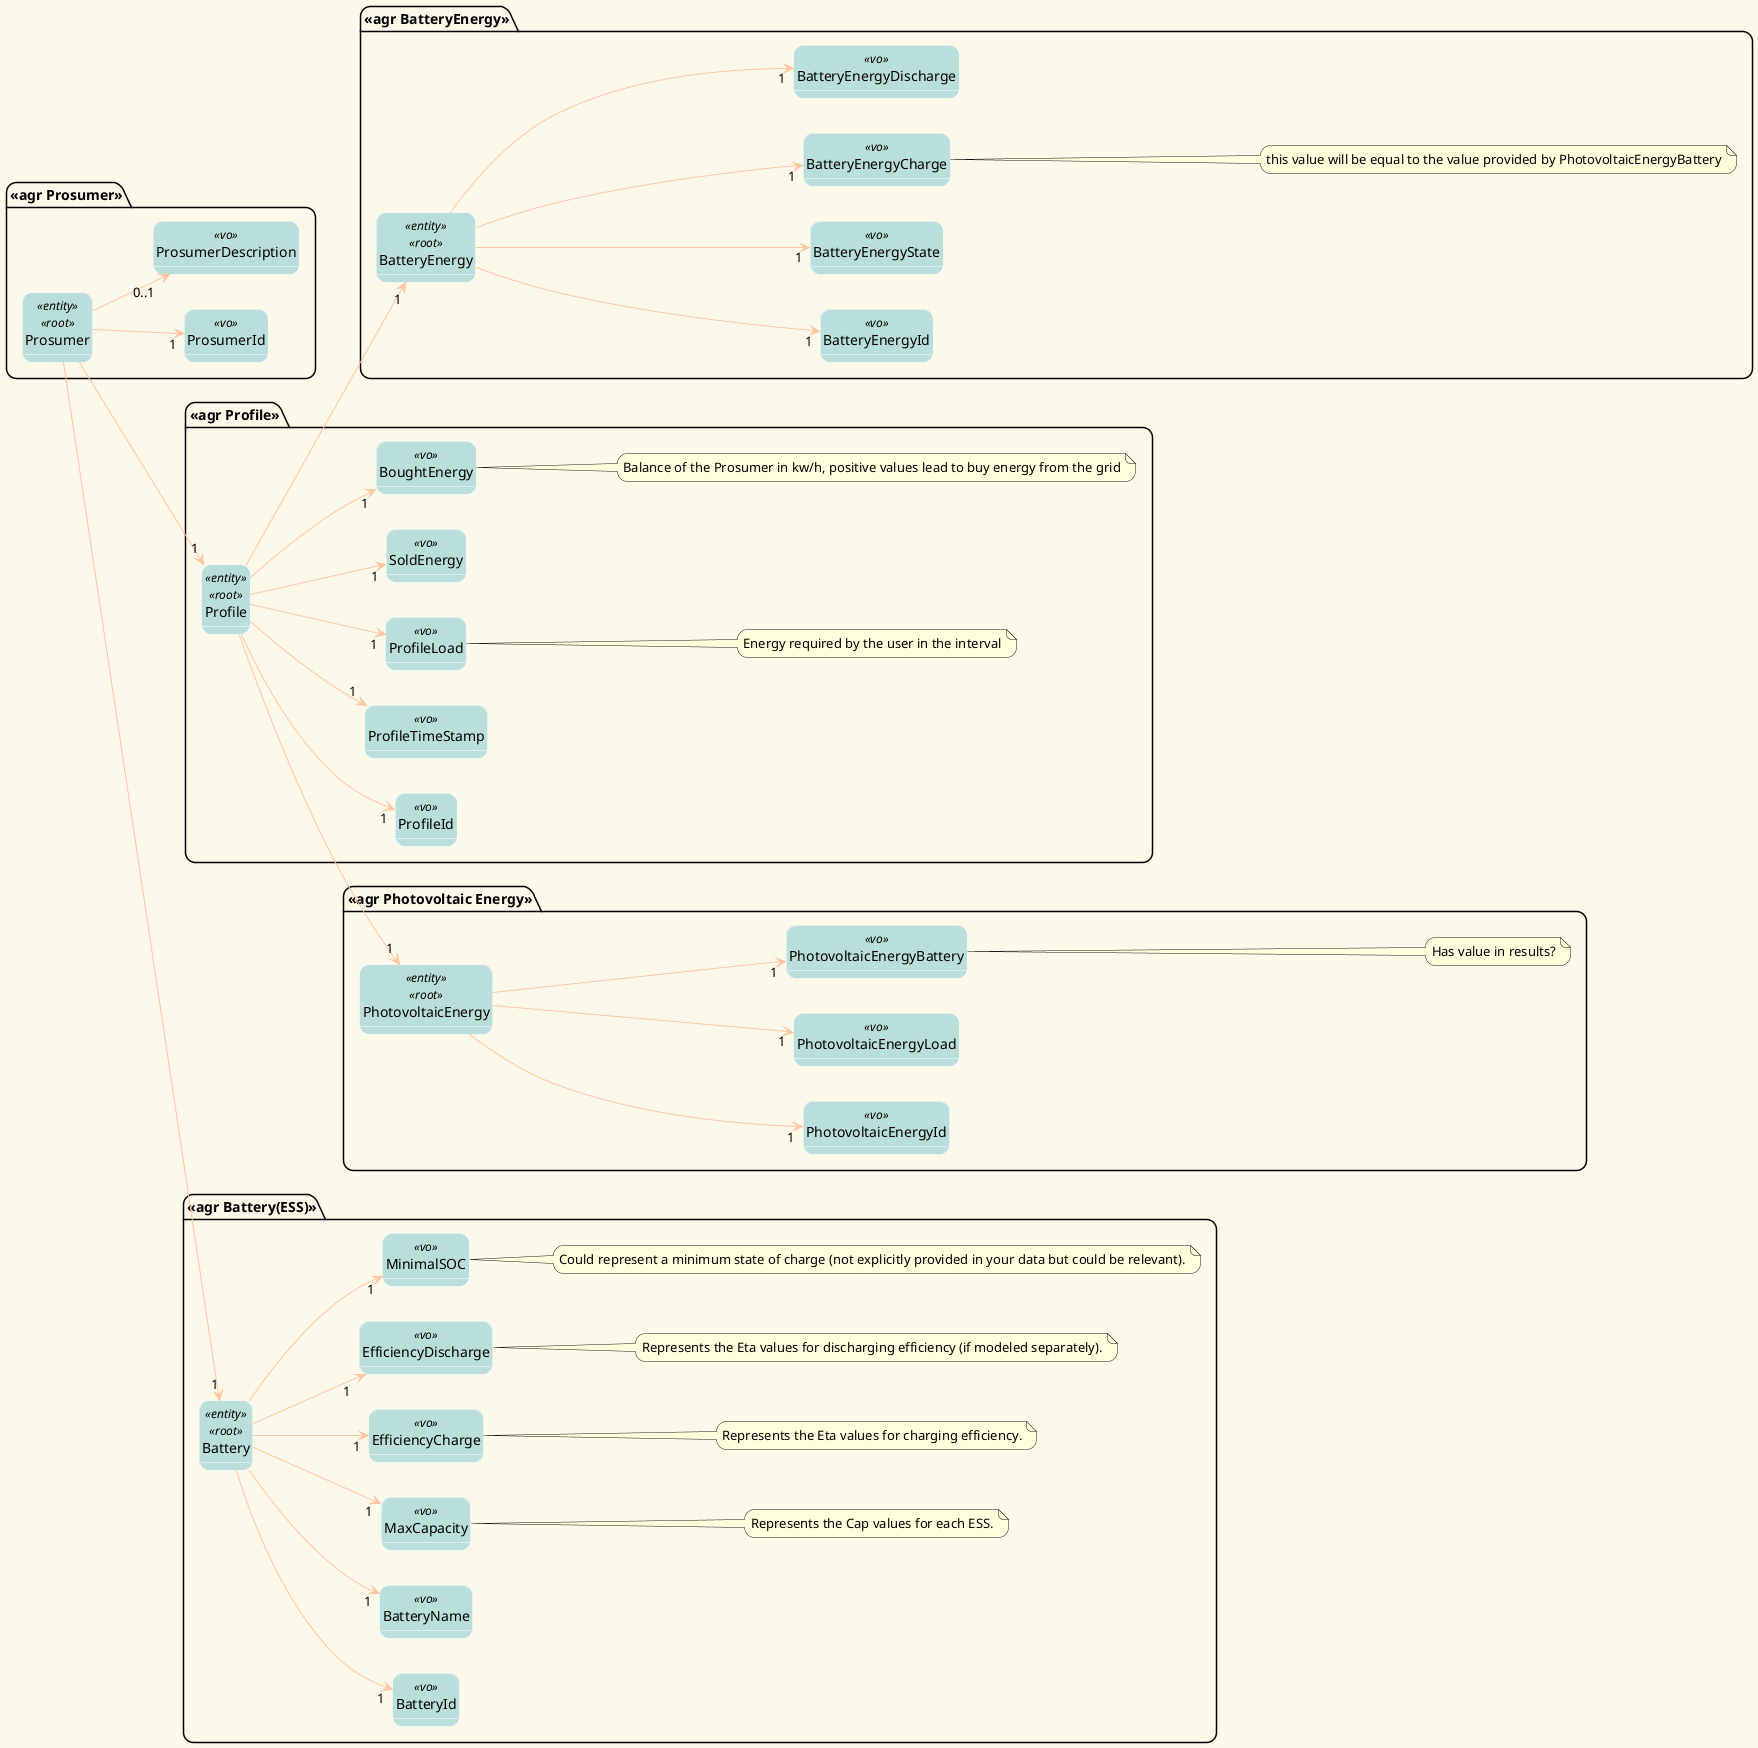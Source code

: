 @startuml DDD

hide circle
hide fields
' ======= layout =========
skinparam backgroundColor #fcf9ea
skinparam titleBorderRoundCorner 15
skinparam titleFontSize 30
skinparam classAttributeIconSize 0
skinparam titleFontName Arial Black
skinparam titleFontColor #f8a978
skinparam roundcorner 20
skinparam stereotypeCBackgroundColor ffc5a1
left to right direction

skinparam class {

ArrowColor ffc5a1
BorderColor White
BackgroundColor badfdb
BackgroundColor<<Event>> skyblue
BackgroundColor<<Service>> Moccasin
}
left to right direction

package "<<agr Prosumer>>"{
    class Prosumer<<entity>><<root>>{}
    class ProsumerId<<vo>>{}
    class ProsumerDescription<<vo>>{}

    Prosumer --> "1" ProsumerId
    Prosumer --> "0..1" ProsumerDescription
    
}

package "<<agr Profile>>"{
    class Profile<<entity>><<root>>{

    }
    class ProfileId<<vo>>{}
    class ProfileTimeStamp<<vo>>{}
    class ProfileLoad<<vo>>{} 
    class SoldEnergy<<vo>>{}
    class BoughtEnergy<<vo>>{}
    note right{
        Balance of the Prosumer in kw/h, positive values lead to buy energy from the grid
    }

    Prosumer --> "1" Profile
    Profile --> "1" ProfileTimeStamp
    Profile --> "1" ProfileId
    Profile --> "1" ProfileLoad

    Profile --> "1" SoldEnergy
    Profile --> "1" BoughtEnergy
    
    note right of ProfileLoad
    Energy required by the user in the interval
    end note 
    
}


/' package "<<agr User>>"{
    class User<<entity>><<root>>{

    }
    class UserId<<vo>>{}
    class UserName<<vo>>{}
    class UserEmail<<vo>>{}
    class UserPassword<<vo>>{}
    class UserPhone<<vo>>{}

    User --> "1" UserId
    User --> "1" UserName
    User --> "1" UserEmail
    User --> "1" UserPassword
    User --> "1" UserPhone
    Community --> "1" User
    Prosumer --> "1" User
} '/

/' package "<<agr Administrator>>"{
    class Administrator<<entity>><<root>>{

    }
    Administrator --|> User
   
}

package "<<agr CommonUser>>"{
    class CommonUser<<entity>><<root>>{}
     CommonUser --|> User
}
 '/

package "<<agr Photovoltaic Energy>>"{
    class PhotovoltaicEnergy<<entity>><<root>>{}
    class PhotovoltaicEnergyId<<vo>>{}

    class PhotovoltaicEnergyLoad<<vo>>{}
    class PhotovoltaicEnergyBattery<<vo>>{}

    note right of PhotovoltaicEnergyBattery
    Has value in results?
    end note 

/'     PhotovoltaicEnergy --> "1" PhotovoltaicPanel '/
    PhotovoltaicEnergy --> "1" PhotovoltaicEnergyId

    PhotovoltaicEnergy --> "1" PhotovoltaicEnergyLoad
    PhotovoltaicEnergy --> "1" PhotovoltaicEnergyBattery

    Profile --> "1" PhotovoltaicEnergy
}

/' package "<<agr Battery(ESS)>>"{
    class Battery<<entity>><<root>>{}
    class BatteryId<<vo>>{}
    class BatteryName<<vo>>{}

    Prosumer --> "1" Battery
    Battery --> "1" BatteryId
    Battery --> "1" BatteryName


}
 '/
package "<<agr BatteryEnergy>>"{
    class BatteryEnergy<<entity>><<root>>{}
    class BatteryEnergyId<<vo>>{}
    class BatteryEnergyState<<vo>>{}
    class BatteryEnergyCharge<<vo>>{}
     note right{
        this value will be equal to the value provided by PhotovoltaicEnergyBattery
    }
    class BatteryEnergyDischarge<<vo>>{}

/'     class BatteryEnergyDischargeBinary<<vo>>{}
     note right{
        boolean value to acknowledge the battery is discharging
    }
    class BatteryEnergyChargeBinary<<vo>>{}
     note right{
        boolean value to acknowledge the battery is charging
    } '/

/'     BatteryEnergy ---> "1" Battery '/
    BatteryEnergy --> "1" BatteryEnergyId
    BatteryEnergy --> "1" BatteryEnergyState
    BatteryEnergy --> "1" BatteryEnergyCharge
    BatteryEnergy --> "1" BatteryEnergyDischarge
/' 
    BatteryEnergy --> "1" BatteryEnergyDischargeBinary
    BatteryEnergy --> "1" BatteryEnergyChargeBinary '/

    Profile --> "1" BatteryEnergy

}


package "<<agr Battery(ESS)>>"{
    class Battery<<entity>><<root>>{}
    class BatteryId<<vo>>{}
    class BatteryName<<vo>>{}
    class MaxCapacity<<vo>>{}
    class EfficiencyCharge<<vo>>{}
    class EfficiencyDischarge <<vo>>{}
    class MinimalSOC <<vo>>{}

    Prosumer --> "1" Battery
    Battery --> "1" BatteryId
    Battery --> "1" BatteryName
    Battery --> "1" MaxCapacity
    Battery --> "1" EfficiencyCharge
    Battery --> "1" EfficiencyDischarge
    Battery --> "1" MinimalSOC 

    note right of MaxCapacity 
    Represents the Cap values for each ESS.
    end note

    note right of EfficiencyCharge
    Represents the Eta values for charging efficiency.
    end note

    note right of EfficiencyDischarge
     Represents the Eta values for discharging efficiency (if modeled separately).
     end note

    note right of MinimalSOC
      Could represent a minimum state of charge (not explicitly provided in your data but could be relevant).
    end note



}
@enduml